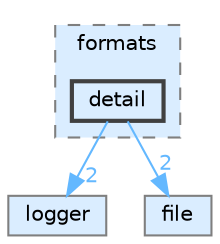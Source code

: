 digraph "src/include/cpp-toolbox/io/formats/detail"
{
 // LATEX_PDF_SIZE
  bgcolor="transparent";
  edge [fontname=Helvetica,fontsize=10,labelfontname=Helvetica,labelfontsize=10];
  node [fontname=Helvetica,fontsize=10,shape=box,height=0.2,width=0.4];
  compound=true
  subgraph clusterdir_1d45bcc800627d18cbc66f5a2df2fc7a {
    graph [ bgcolor="#daedff", pencolor="grey50", label="formats", fontname=Helvetica,fontsize=10 style="filled,dashed", URL="dir_1d45bcc800627d18cbc66f5a2df2fc7a.html",tooltip=""]
  dir_715b7c3501a082002d2982bd6d109cb8 [label="detail", fillcolor="#daedff", color="grey25", style="filled,bold", URL="dir_715b7c3501a082002d2982bd6d109cb8.html",tooltip=""];
  }
  dir_40d9b6a4c321e73b85093107dc465522 [label="logger", fillcolor="#daedff", color="grey50", style="filled", URL="dir_40d9b6a4c321e73b85093107dc465522.html",tooltip=""];
  dir_b5aa90370c16f0962bf4137c01c04103 [label="file", fillcolor="#daedff", color="grey50", style="filled", URL="dir_b5aa90370c16f0962bf4137c01c04103.html",tooltip=""];
  dir_715b7c3501a082002d2982bd6d109cb8->dir_40d9b6a4c321e73b85093107dc465522 [headlabel="2", labeldistance=1.5 headhref="dir_000007_000017.html" href="dir_000007_000017.html" color="steelblue1" fontcolor="steelblue1"];
  dir_715b7c3501a082002d2982bd6d109cb8->dir_b5aa90370c16f0962bf4137c01c04103 [headlabel="2", labeldistance=1.5 headhref="dir_000007_000009.html" href="dir_000007_000009.html" color="steelblue1" fontcolor="steelblue1"];
}
